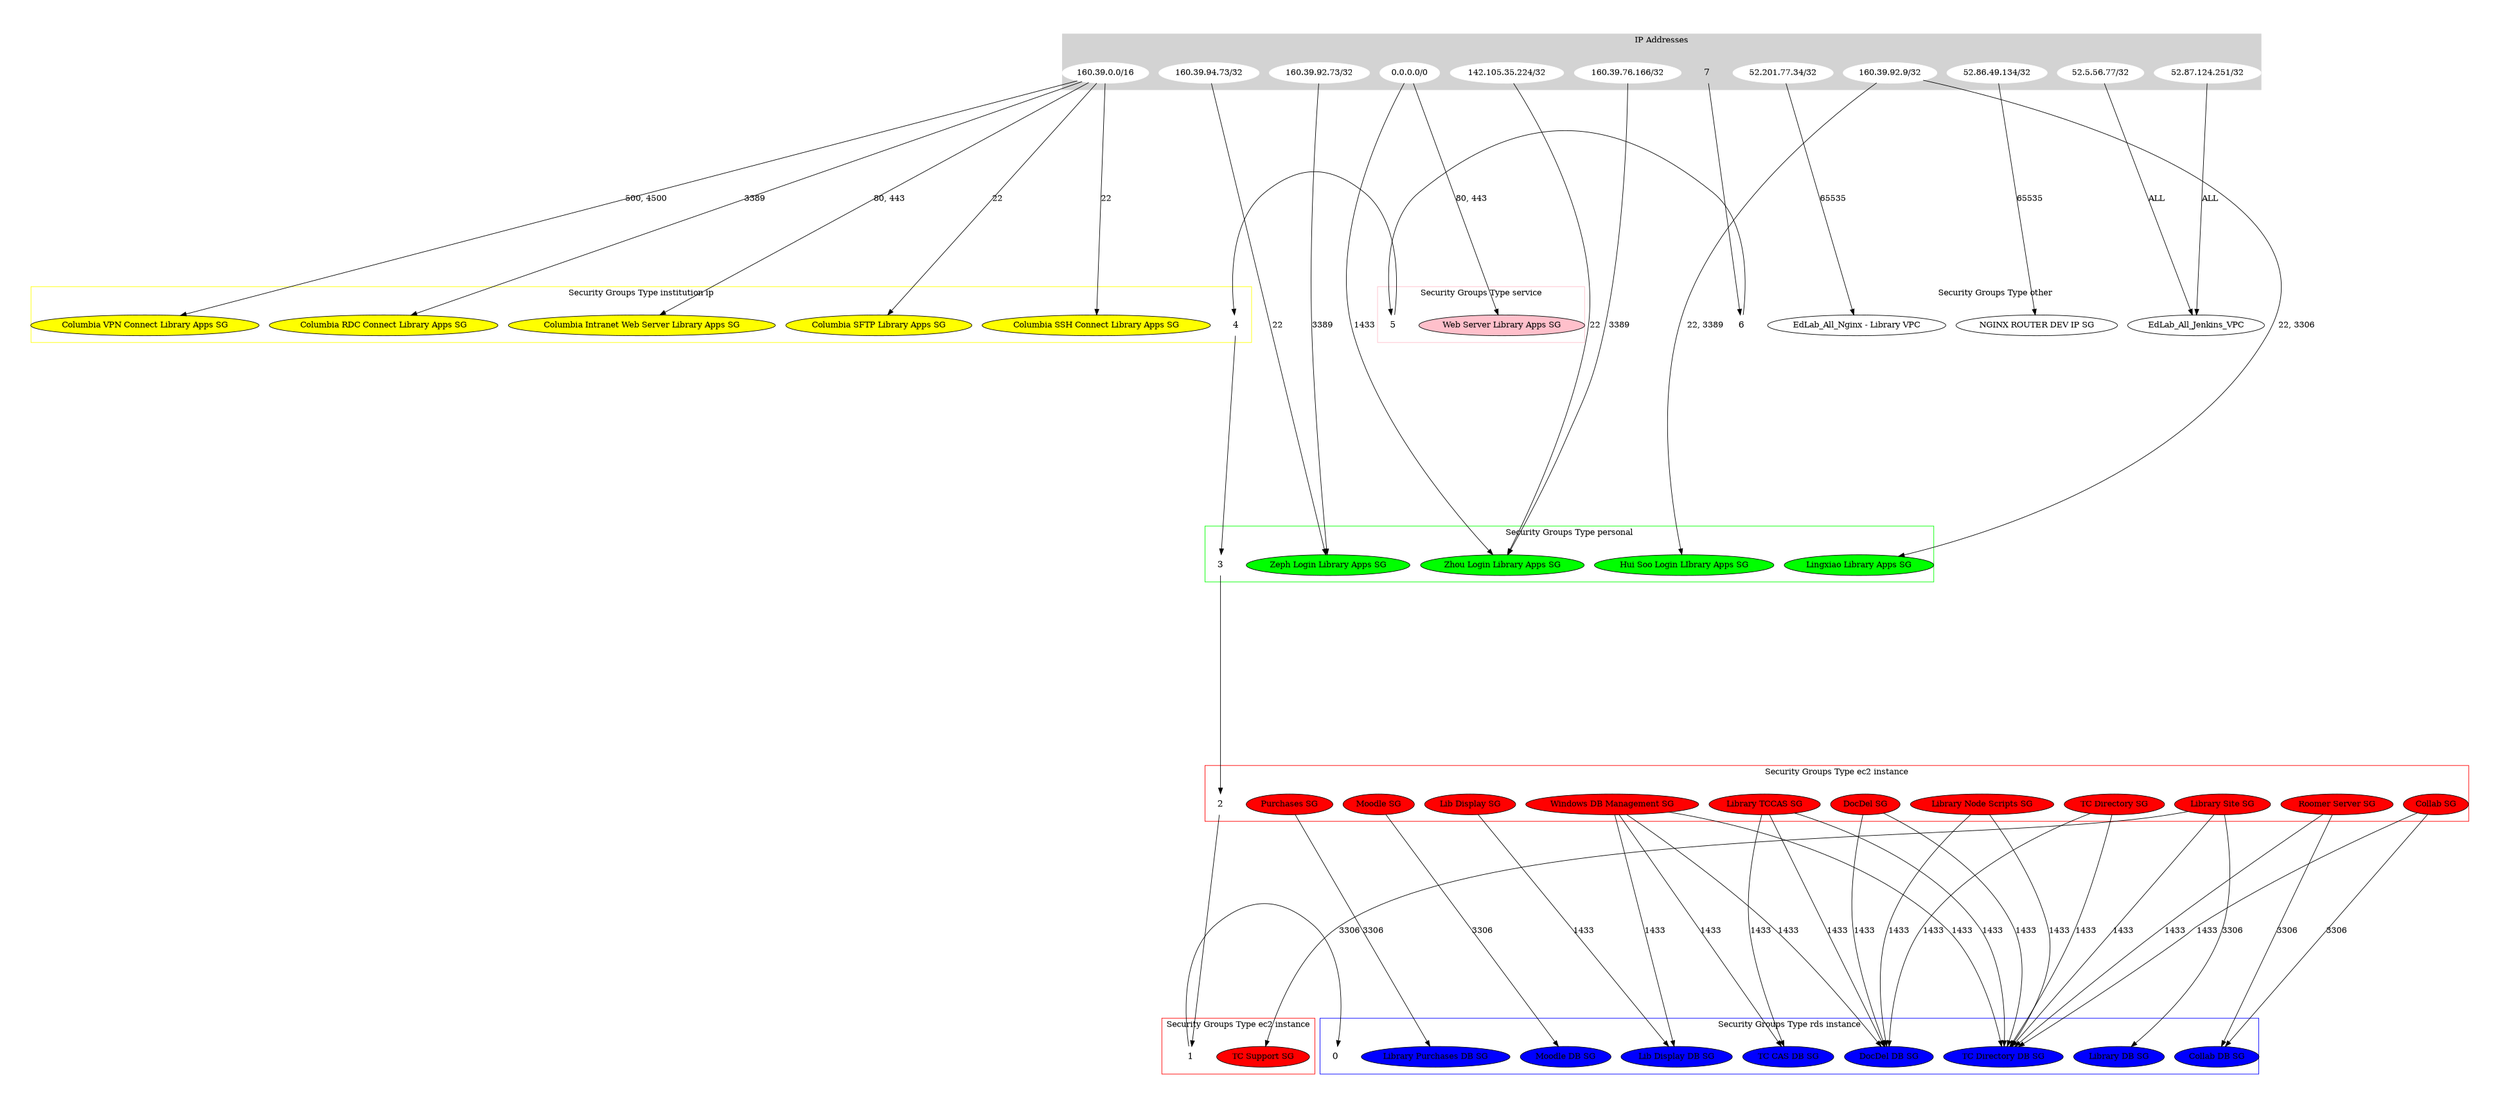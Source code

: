 digraph Layered_Graph {
    
    graph [	page="8.5,11",
            size="8,10.5",
            ranksep=3,
	        margin="0.25,0.25",
	        ratio="auto",
		    orientation="portrait" ];
		    
		    {
node [shape=plaintext, fontsize=16];
/* the time-line graph */
7 -> 6 -> 5 -> 4 -> 3 -> 2 -> 1 -> 0;
}
        
subgraph cluster_0 {
          label = "Security Groups Type rds instance";
          color=blue;
          node [style=filled, fillcolor=blue];
          rank = same;
          0;
          "Library Purchases DB SG";
"Moodle DB SG";
"Lib Display DB SG";
"DocDel DB SG";
"Library DB SG";
"TC CAS DB SG";
"TC Directory DB SG";
"Collab DB SG";
        }

subgraph cluster_1 {
          label = "Security Groups Type ec2 instance";
          color=red;
          node [style=filled, fillcolor=red];
                    rank = same;
          1;

"TC Support SG";
        }

        
subgraph cluster_2 {
          label = "Security Groups Type ec2 instance";
          color=red;
          node [style=filled, fillcolor=red];
                    rank = same;
          2;

          "Purchases SG";
"Moodle SG";
"Lib Display SG";
"Windows DB Management SG";
"DocDel SG";
"Library Node Scripts SG";
"TC Directory SG";
"Library TCCAS SG";
"Library Site SG";
"Roomer Server SG";
"Collab SG";
        }
        
subgraph cluster_3 {
          label = "Security Groups Type personal";
          color=green;
          node [style=filled, fillcolor=green];
                    rank = same;
          3;
"Zeph Login Library Apps SG";
"Zhou Login Library Apps SG";
"Hui Soo Login LIbrary Apps SG";
"Lingxiao Library Apps SG";

        }
        
subgraph cluster_4 {
          label = "Security Groups Type institution ip";
          color=yellow;
          node [style=filled, fillcolor=yellow];
                    rank = same;
          4;
"Columbia SFTP Library Apps SG";
"Columbia SSH Connect Library Apps SG";
"Columbia VPN Connect Library Apps SG";
"Columbia RDC Connect Library Apps SG";
"Columbia Intranet Web Server Library Apps SG";
        }
        
subgraph cluster_5 {
          label = "Security Groups Type service";
          color=pink;
          node [style=filled, fillcolor=pink];
                    rank = same;
          5;
"Web Server Library Apps SG";
        }
        
subgraph cluster_6 {
          label = "Security Groups Type other";
          color=white;
                    rank = same;
          6;
node [style=filled, fillcolor=white];
          "EdLab_All_Nginx - Library VPC";
"NGINX ROUTER DEV IP SG";
"EdLab_All_Jenkins_VPC";

        }
        
subgraph cluster_7 {
        label = "IP Addresses";
        style=filled;
        color=lightgrey;
        node [style=filled,color=white];
                  rank = same;
          7;
"160.39.0.0/16";
"52.201.77.34/32";
"160.39.94.73/32";
"160.39.92.73/32";
"0.0.0.0/0";
"142.105.35.224/32";
"160.39.76.166/32";
"160.39.92.9/32";
"52.86.49.134/32";
"52.5.56.77/32";
"52.87.124.251/32";

      }
        
        
          "Purchases SG" -> "Library Purchases DB SG" [label="3306"];
          "160.39.0.0/16" -> "Columbia SFTP Library Apps SG" [label="22"];
          "Moodle SG" -> "Moodle DB SG" [label="3306"];
          "52.201.77.34/32" -> "EdLab_All_Nginx - Library VPC" [label="65535"];
          "Lib Display SG" -> "Lib Display DB SG" [label="1433"];
          "Windows DB Management SG" -> "Lib Display DB SG" [label="1433"];
          "160.39.94.73/32" -> "Zeph Login Library Apps SG" [label="22"];
          "160.39.92.73/32" -> "Zeph Login Library Apps SG" [label="3389"];
          "DocDel SG" -> "DocDel DB SG" [label="1433"];
          "Library Node Scripts SG" -> "DocDel DB SG" [label="1433"];
          "Windows DB Management SG" -> "DocDel DB SG" [label="1433"];
          "TC Directory SG" -> "DocDel DB SG" [label="1433"];
          "Library TCCAS SG" -> "DocDel DB SG" [label="1433"];
          "Library Site SG" -> "Library DB SG" [label="3306"];
          "0.0.0.0/0" -> "Zhou Login Library Apps SG" [label="1433"];
          "142.105.35.224/32" -> "Zhou Login Library Apps SG" [label="22"];
          "160.39.76.166/32" -> "Zhou Login Library Apps SG" [label="3389"];
          "0.0.0.0/0" -> "Web Server Library Apps SG" [label="80, 443"];
          "Windows DB Management SG" -> "TC CAS DB SG" [label="1433"];
          "Library TCCAS SG" -> "TC CAS DB SG" [label="1433"];
          "160.39.0.0/16" -> "Columbia SSH Connect Library Apps SG" [label="22"];
          "Library Site SG" -> "TC Support SG" [label="3306"];
          "160.39.92.9/32" -> "Hui Soo Login LIbrary Apps SG" [label="22, 3389"];
          "Library TCCAS SG" -> "TC Directory DB SG" [label="1433"];
          "TC Directory SG" -> "TC Directory DB SG" [label="1433"];
          "Windows DB Management SG" -> "TC Directory DB SG" [label="1433"];
          "Roomer Server SG" -> "TC Directory DB SG" [label="1433"];
          "Collab SG" -> "TC Directory DB SG" [label="1433"];
          "DocDel SG" -> "TC Directory DB SG" [label="1433"];
          "Library Site SG" -> "TC Directory DB SG" [label="1433"];
          "Library Node Scripts SG" -> "TC Directory DB SG" [label="1433"];
          "52.86.49.134/32" -> "NGINX ROUTER DEV IP SG" [label="65535"];
          "160.39.92.9/32" -> "Lingxiao Library Apps SG" [label="22, 3306"];
          "52.5.56.77/32" -> "EdLab_All_Jenkins_VPC" [label="ALL"];
          "52.87.124.251/32" -> "EdLab_All_Jenkins_VPC" [label="ALL"];
          "160.39.0.0/16" -> "Columbia VPN Connect Library Apps SG" [label="500, 4500"];
          "160.39.0.0/16" -> "Columbia RDC Connect Library Apps SG" [label="3389"];
          "160.39.0.0/16" -> "Columbia Intranet Web Server Library Apps SG" [label="80, 443"];
          "Roomer Server SG" -> "Collab DB SG" [label="3306"];
          "Collab SG" -> "Collab DB SG" [label="3306"];
      }
